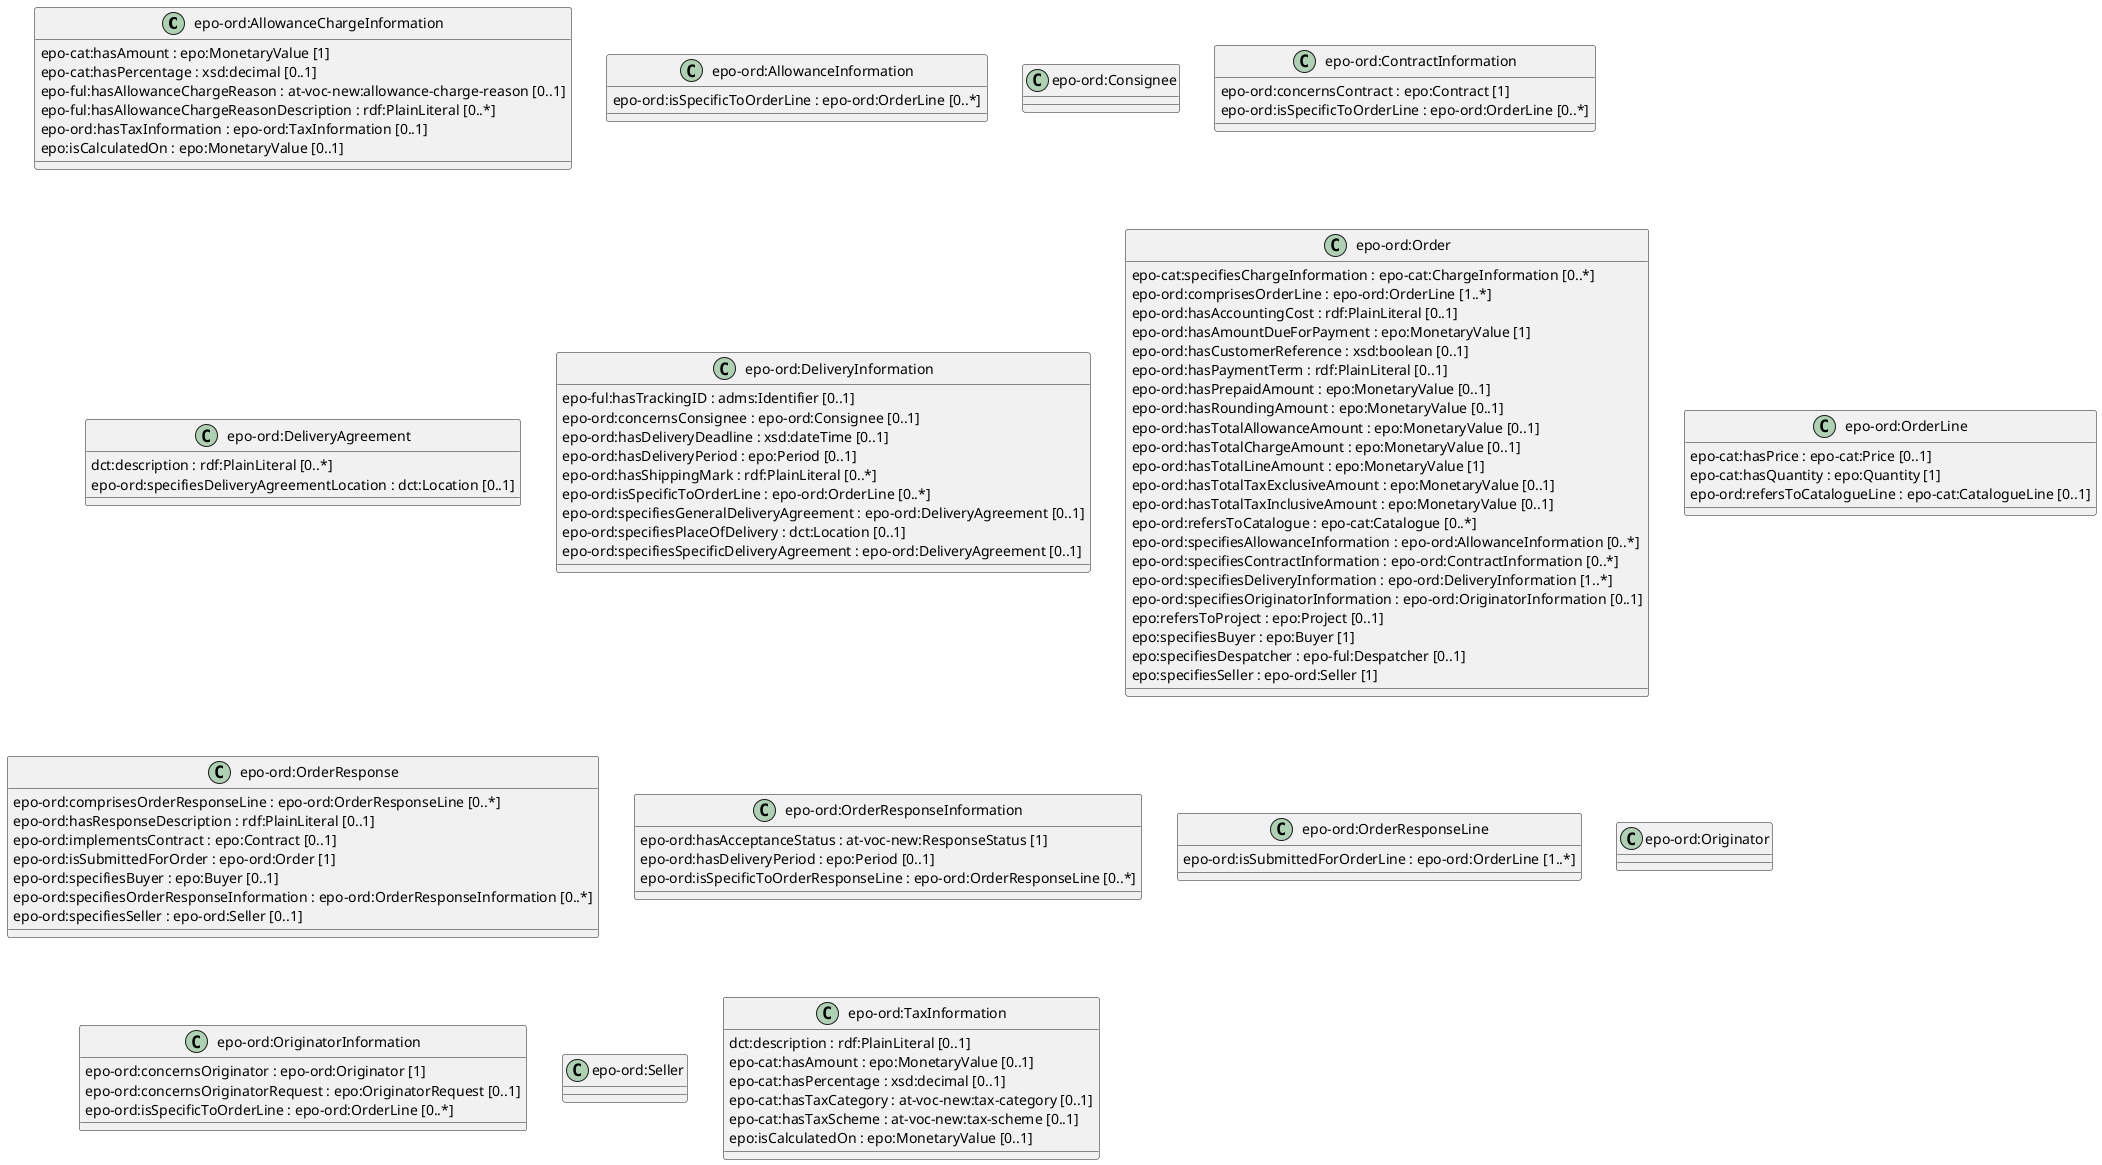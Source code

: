 
@startuml
class "epo-ord:AllowanceChargeInformation" {
  epo-cat:hasAmount : epo:MonetaryValue [1]
  epo-cat:hasPercentage : xsd:decimal [0..1]
  epo-ful:hasAllowanceChargeReason : at-voc-new:allowance-charge-reason [0..1]
  epo-ful:hasAllowanceChargeReasonDescription : rdf:PlainLiteral [0..*]
  epo-ord:hasTaxInformation : epo-ord:TaxInformation [0..1]
  epo:isCalculatedOn : epo:MonetaryValue [0..1]
}

class "epo-ord:AllowanceInformation" {
  epo-ord:isSpecificToOrderLine : epo-ord:OrderLine [0..*]
}

class "epo-ord:Consignee" {

}

class "epo-ord:ContractInformation" {
  epo-ord:concernsContract : epo:Contract [1]
  epo-ord:isSpecificToOrderLine : epo-ord:OrderLine [0..*]
}

class "epo-ord:DeliveryAgreement" {
  dct:description : rdf:PlainLiteral [0..*]
  epo-ord:specifiesDeliveryAgreementLocation : dct:Location [0..1]
}

class "epo-ord:DeliveryInformation" {
  epo-ful:hasTrackingID : adms:Identifier [0..1]
  epo-ord:concernsConsignee : epo-ord:Consignee [0..1]
  epo-ord:hasDeliveryDeadline : xsd:dateTime [0..1]
  epo-ord:hasDeliveryPeriod : epo:Period [0..1]
  epo-ord:hasShippingMark : rdf:PlainLiteral [0..*]
  epo-ord:isSpecificToOrderLine : epo-ord:OrderLine [0..*]
  epo-ord:specifiesGeneralDeliveryAgreement : epo-ord:DeliveryAgreement [0..1]
  epo-ord:specifiesPlaceOfDelivery : dct:Location [0..1]
  epo-ord:specifiesSpecificDeliveryAgreement : epo-ord:DeliveryAgreement [0..1]
}

class "epo-ord:Order" {
  epo-cat:specifiesChargeInformation : epo-cat:ChargeInformation [0..*]
  epo-ord:comprisesOrderLine : epo-ord:OrderLine [1..*]
  epo-ord:hasAccountingCost : rdf:PlainLiteral [0..1]
  epo-ord:hasAmountDueForPayment : epo:MonetaryValue [1]
  epo-ord:hasCustomerReference : xsd:boolean [0..1]
  epo-ord:hasPaymentTerm : rdf:PlainLiteral [0..1]
  epo-ord:hasPrepaidAmount : epo:MonetaryValue [0..1]
  epo-ord:hasRoundingAmount : epo:MonetaryValue [0..1]
  epo-ord:hasTotalAllowanceAmount : epo:MonetaryValue [0..1]
  epo-ord:hasTotalChargeAmount : epo:MonetaryValue [0..1]
  epo-ord:hasTotalLineAmount : epo:MonetaryValue [1]
  epo-ord:hasTotalTaxExclusiveAmount : epo:MonetaryValue [0..1]
  epo-ord:hasTotalTaxInclusiveAmount : epo:MonetaryValue [0..1]
  epo-ord:refersToCatalogue : epo-cat:Catalogue [0..*]
  epo-ord:specifiesAllowanceInformation : epo-ord:AllowanceInformation [0..*]
  epo-ord:specifiesContractInformation : epo-ord:ContractInformation [0..*]
  epo-ord:specifiesDeliveryInformation : epo-ord:DeliveryInformation [1..*]
  epo-ord:specifiesOriginatorInformation : epo-ord:OriginatorInformation [0..1]
  epo:refersToProject : epo:Project [0..1]
  epo:specifiesBuyer : epo:Buyer [1]
  epo:specifiesDespatcher : epo-ful:Despatcher [0..1]
  epo:specifiesSeller : epo-ord:Seller [1]
}

class "epo-ord:OrderLine" {
  epo-cat:hasPrice : epo-cat:Price [0..1]
  epo-cat:hasQuantity : epo:Quantity [1]
  epo-ord:refersToCatalogueLine : epo-cat:CatalogueLine [0..1]
}

class "epo-ord:OrderResponse" {
  epo-ord:comprisesOrderResponseLine : epo-ord:OrderResponseLine [0..*]
  epo-ord:hasResponseDescription : rdf:PlainLiteral [0..1]
  epo-ord:implementsContract : epo:Contract [0..1]
  epo-ord:isSubmittedForOrder : epo-ord:Order [1]
  epo-ord:specifiesBuyer : epo:Buyer [0..1]
  epo-ord:specifiesOrderResponseInformation : epo-ord:OrderResponseInformation [0..*]
  epo-ord:specifiesSeller : epo-ord:Seller [0..1]
}

class "epo-ord:OrderResponseInformation" {
  epo-ord:hasAcceptanceStatus : at-voc-new:ResponseStatus [1]
  epo-ord:hasDeliveryPeriod : epo:Period [0..1]
  epo-ord:isSpecificToOrderResponseLine : epo-ord:OrderResponseLine [0..*]
}

class "epo-ord:OrderResponseLine" {
  epo-ord:isSubmittedForOrderLine : epo-ord:OrderLine [1..*]
}

class "epo-ord:Originator" {

}

class "epo-ord:OriginatorInformation" {
  epo-ord:concernsOriginator : epo-ord:Originator [1]
  epo-ord:concernsOriginatorRequest : epo:OriginatorRequest [0..1]
  epo-ord:isSpecificToOrderLine : epo-ord:OrderLine [0..*]
}

class "epo-ord:Seller" {

}

class "epo-ord:TaxInformation" {
  dct:description : rdf:PlainLiteral [0..1]
  epo-cat:hasAmount : epo:MonetaryValue [0..1]
  epo-cat:hasPercentage : xsd:decimal [0..1]
  epo-cat:hasTaxCategory : at-voc-new:tax-category [0..1]
  epo-cat:hasTaxScheme : at-voc-new:tax-scheme [0..1]
  epo:isCalculatedOn : epo:MonetaryValue [0..1]
}

@enduml
